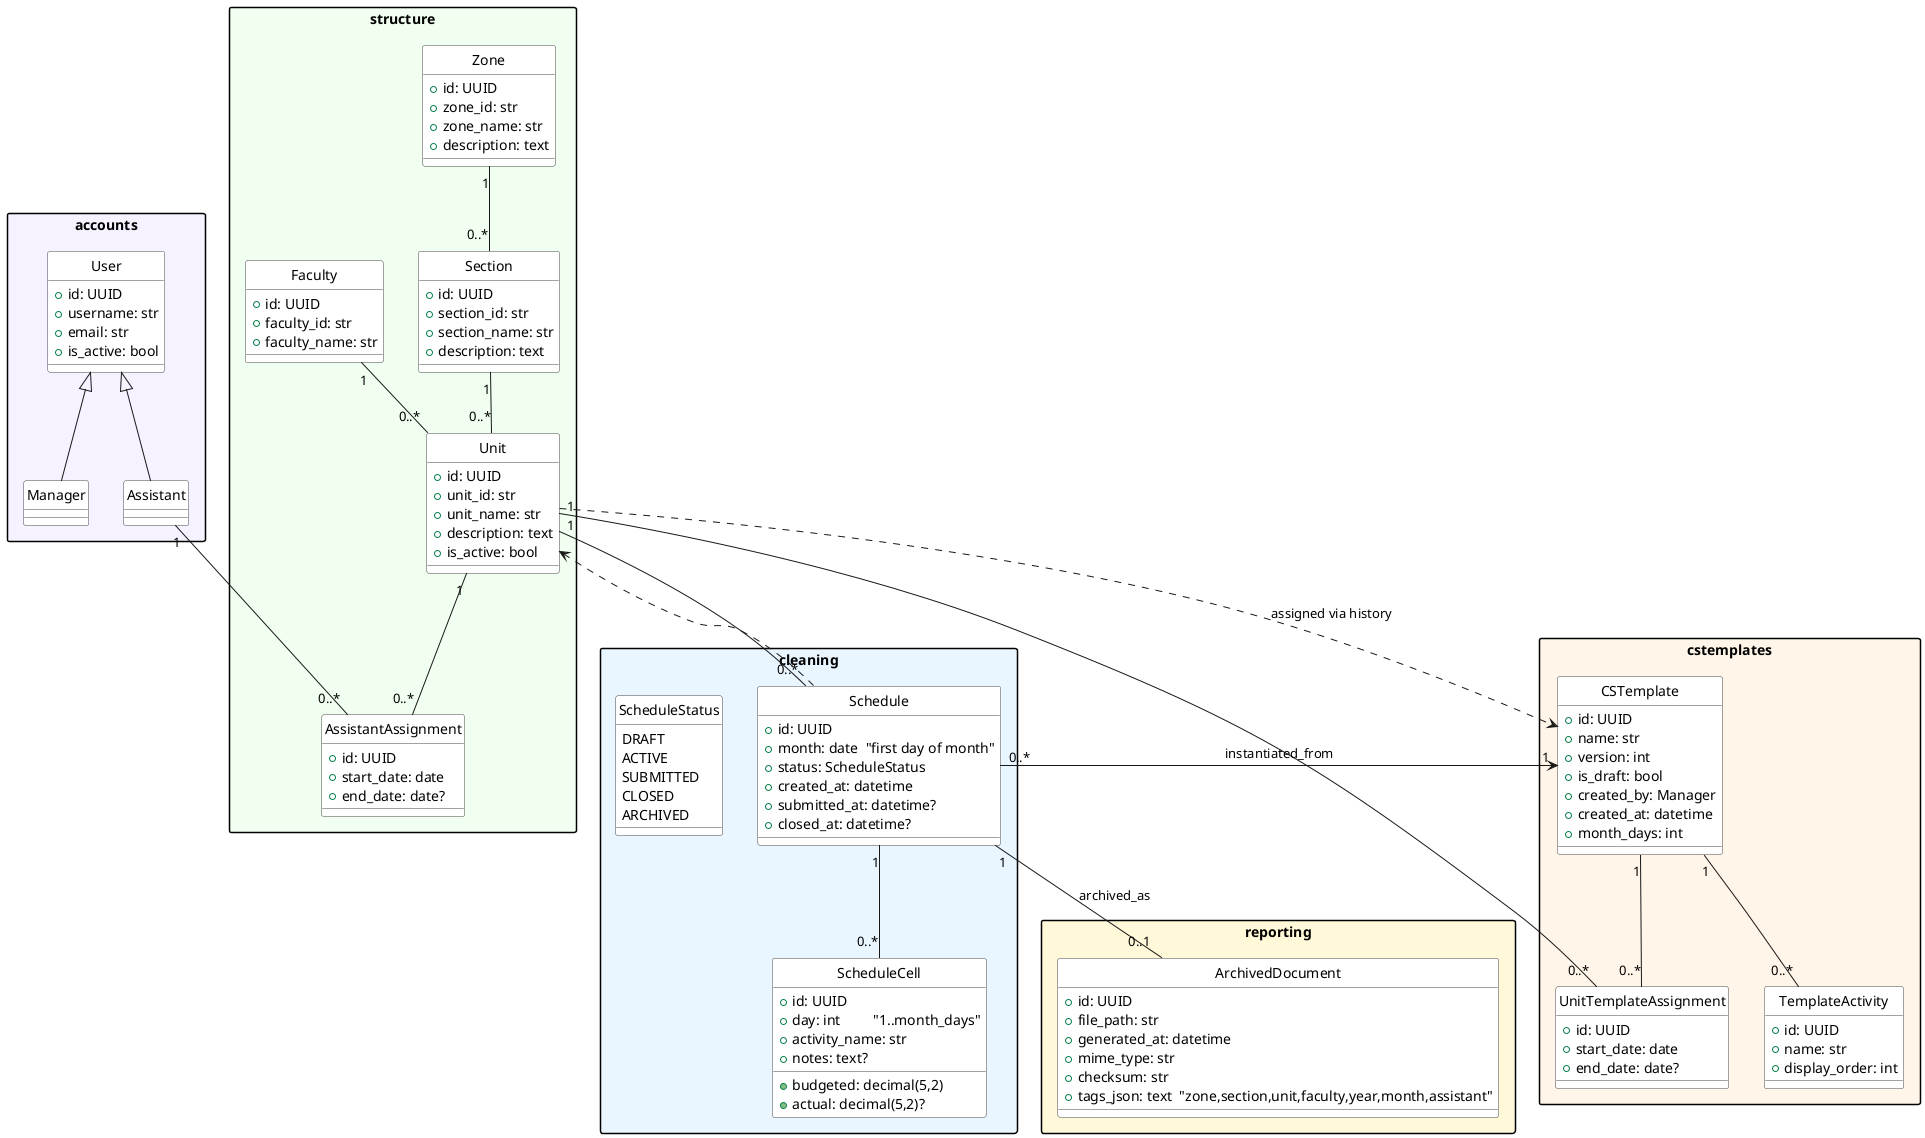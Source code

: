 
@startuml USJPInfo_ClassDiagram_MVP
' =====================================================
' USJPInfo – MVP Class Diagram (Django models orientation)
' Focus: Structure, Templates, Schedules, Print & Archive
' =====================================================
hide circle
skinparam class {
  BackgroundColor #FFFFFF
  BorderColor #444444
}
skinparam packageStyle rectangle

' -------------------
' Accounts (roles)
' -------------------
package "accounts" #F6F2FF {
  class User {
    +id: UUID
    +username: str
    +email: str
    +is_active: bool
  }
  class Manager
  class Assistant

  User <|-- Manager
  User <|-- Assistant
}

' -------------------
' Structure
' -------------------
package "structure" #F1FFF1 {
  class Zone {
    +id: UUID
    +zone_id: str
    +zone_name: str
    +description: text
  }

  class Section {
    +id: UUID
    +section_id: str
    +section_name: str
    +description: text
  }

  class Faculty {
    +id: UUID
    +faculty_id: str
    +faculty_name: str
  }

  class Unit {
    +id: UUID
    +unit_id: str
    +unit_name: str
    +description: text
    +is_active: bool
  }

  Zone "1" -- "0..*" Section
  Section "1" -- "0..*" Unit
  Faculty "1" -- "0..*" Unit

  ' Assistant assignment history (for auditability & filtering)
  class AssistantAssignment {
    +id: UUID
    +start_date: date
    +end_date: date?
  }
  Assistant "1" -- "0..*" AssistantAssignment
  Unit "1" -- "0..*" AssistantAssignment
}

' -------------------
' Templates (CSTemplate)
' -------------------
package "cstemplates" #FFF6E9 {
  class CSTemplate {
    +id: UUID
    +name: str
    +version: int
    +is_draft: bool
    +created_by: Manager
    +created_at: datetime
    +month_days: int
  }

  ' Optional minimal activity list (kept lean for MVP)
  class TemplateActivity {
    +id: UUID
    +name: str
    +display_order: int
  }

  CSTemplate "1" -- "0..*" TemplateActivity

  ' Template assignment history per Unit (tracks which version applied when)
  class UnitTemplateAssignment {
    +id: UUID
    +start_date: date
    +end_date: date?
  }
  Unit "1" -- "0..*" UnitTemplateAssignment
  CSTemplate "1" -- "0..*" UnitTemplateAssignment
}

' -------------------
' Cleaning (Schedules)
' -------------------
package "cleaning" #E9F5FF {
  class Schedule {
    +id: UUID
    +month: date  "first day of month"
    +status: ScheduleStatus
    +created_at: datetime
    +submitted_at: datetime?
    +closed_at: datetime?
  }

  enum ScheduleStatus {
    DRAFT
    ACTIVE
    SUBMITTED
    CLOSED
    ARCHIVED
  }

  class ScheduleCell {
    +id: UUID
    +day: int         "1..month_days"
    +activity_name: str
    +budgeted: decimal(5,2)
    +actual: decimal(5,2)?
    +notes: text?
  }

  Unit "1" -- "0..*" Schedule
  CSTemplate "1" -- "0..*" Schedule : instantiated_from
  Schedule "1" -- "0..*" ScheduleCell
}

' -------------------
' Reporting / Archive
' -------------------
package "reporting" #FFF9D9 {
  class ArchivedDocument {
    +id: UUID
    +file_path: str
    +generated_at: datetime
    +mime_type: str
    +checksum: str
    +tags_json: text  "zone,section,unit,faculty,year,month,assistant"
  }

  Schedule "1" -- "0..1" ArchivedDocument : archived_as
}

' -------------------
' Cross-package references
' -------------------
structure.Unit ..> cstemplates.CSTemplate : "assigned via history"
cleaning.Schedule ..> structure.Unit
cleaning.Schedule ..> cstemplates.CSTemplate

@enduml
